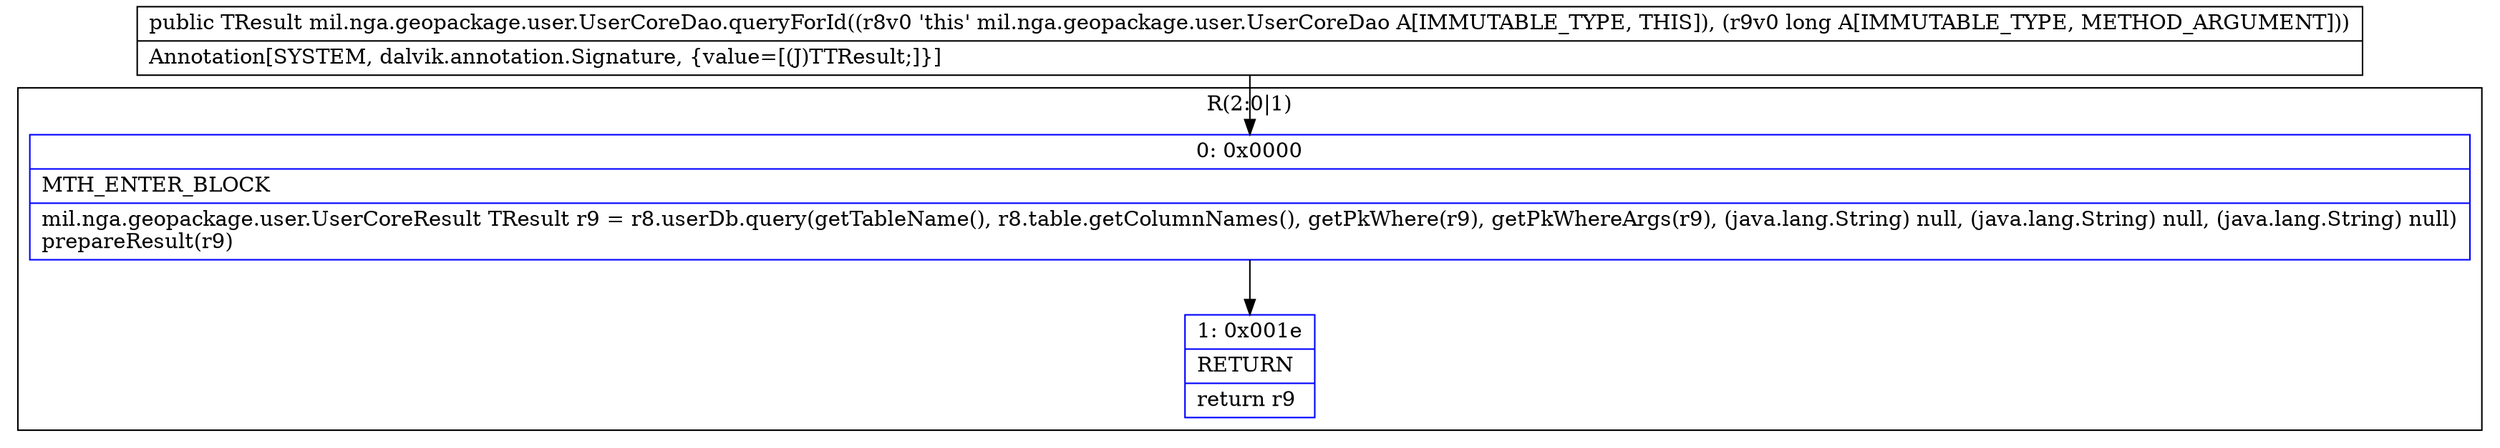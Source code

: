 digraph "CFG formil.nga.geopackage.user.UserCoreDao.queryForId(J)Lmil\/nga\/geopackage\/user\/UserCoreResult;" {
subgraph cluster_Region_1919799702 {
label = "R(2:0|1)";
node [shape=record,color=blue];
Node_0 [shape=record,label="{0\:\ 0x0000|MTH_ENTER_BLOCK\l|mil.nga.geopackage.user.UserCoreResult TResult r9 = r8.userDb.query(getTableName(), r8.table.getColumnNames(), getPkWhere(r9), getPkWhereArgs(r9), (java.lang.String) null, (java.lang.String) null, (java.lang.String) null)\lprepareResult(r9)\l}"];
Node_1 [shape=record,label="{1\:\ 0x001e|RETURN\l|return r9\l}"];
}
MethodNode[shape=record,label="{public TResult mil.nga.geopackage.user.UserCoreDao.queryForId((r8v0 'this' mil.nga.geopackage.user.UserCoreDao A[IMMUTABLE_TYPE, THIS]), (r9v0 long A[IMMUTABLE_TYPE, METHOD_ARGUMENT]))  | Annotation[SYSTEM, dalvik.annotation.Signature, \{value=[(J)TTResult;]\}]\l}"];
MethodNode -> Node_0;
Node_0 -> Node_1;
}

